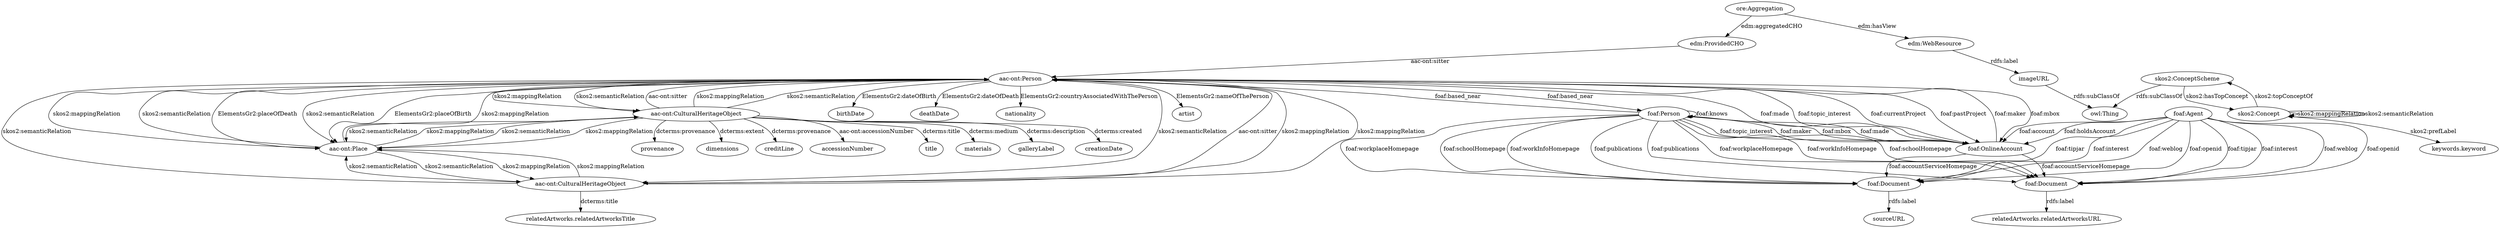digraph {
  birthDate [type=attribute_name,label=birthDate]
  "aac-ont:Person1" [type=class_uri,label="aac-ont:Person"]
  title [type=attribute_name,label=title]
  "aac-ont:CulturalHeritageObject1" [type=class_uri,label="aac-ont:CulturalHeritageObject"]
  deathDate [type=attribute_name,label=deathDate]
  materials [type=attribute_name,label=materials]
  "keywords.keyword" [type=attribute_name,label="keywords.keyword"]
  "skos2:Concept1" [type=class_uri,label="skos2:Concept"]
  nationality [type=attribute_name,label=nationality]
  sourceURL [type=attribute_name,label=sourceURL]
  "foaf:Document2" [type=class_uri,label="foaf:Document"]
  galleryLabel [type=attribute_name,label=galleryLabel]
  creationDate [type=attribute_name,label=creationDate]
  "relatedArtworks.relatedArtworksURL" [type=attribute_name,label="relatedArtworks.relatedArtworksURL"]
  "foaf:Document1" [type=class_uri,label="foaf:Document"]
  artist [type=attribute_name,label=artist]
  provenance [type=attribute_name,label=provenance]
  dimensions [type=attribute_name,label=dimensions]
  creditLine [type=attribute_name,label=creditLine]
  "relatedArtworks.relatedArtworksTitle" [type=attribute_name,label="relatedArtworks.relatedArtworksTitle"]
  "aac-ont:CulturalHeritageObject2" [type=class_uri,label="aac-ont:CulturalHeritageObject"]
  accessionNumber [type=attribute_name,label=accessionNumber]
  imageURL [type=attribute_name,label=imageURL]
  "edm:WebResource1" [type=class_uri,label="edm:WebResource"]
  "aac-ont:Place" [type=class_uri,label="aac-ont:Place"]
  "edm:ProvidedCHO" [type=class_uri,label="edm:ProvidedCHO"]
  "skos2:ConceptScheme" [type=class_uri,label="skos2:ConceptScheme"]
  "foaf:Person" [type=class_uri,label="foaf:Person"]
  "foaf:Agent" [type=class_uri,label="foaf:Agent"]
  "foaf:OnlineAccount" [type=class_uri,label="foaf:OnlineAccount"]
  "ore:Aggregation" [type=class_uri,label="ore:Aggregation"]
  "owl:Thing" [type=special,label="owl:Thing"]
  "aac-ont:Person1" -> birthDate [label="ElementsGr2:dateOfBirth",type=st_property_uri]
  "aac-ont:CulturalHeritageObject1" -> title [label="dcterms:title",type=st_property_uri]
  "aac-ont:Person1" -> deathDate [label="ElementsGr2:dateOfDeath",type=st_property_uri]
  "aac-ont:CulturalHeritageObject1" -> materials [label="dcterms:medium",type=st_property_uri]
  "skos2:Concept1" -> "keywords.keyword" [label="skos2:prefLabel",type=st_property_uri]
  "aac-ont:Person1" -> nationality [label="ElementsGr2:countryAssociatedWithThePerson",type=st_property_uri]
  "foaf:Document2" -> sourceURL [label="rdfs:label",type=st_property_uri]
  "aac-ont:CulturalHeritageObject1" -> galleryLabel [label="dcterms:description",type=st_property_uri]
  "aac-ont:CulturalHeritageObject1" -> creationDate [label="dcterms:created",type=st_property_uri]
  "foaf:Document1" -> "relatedArtworks.relatedArtworksURL" [label="rdfs:label",type=st_property_uri]
  "aac-ont:Person1" -> artist [label="ElementsGr2:nameOfThePerson",type=st_property_uri]
  "aac-ont:CulturalHeritageObject1" -> provenance [label="dcterms:provenance",type=st_property_uri]
  "aac-ont:CulturalHeritageObject1" -> dimensions [label="dcterms:extent",type=st_property_uri]
  "aac-ont:CulturalHeritageObject1" -> creditLine [label="dcterms:provenance",type=st_property_uri]
  "aac-ont:CulturalHeritageObject2" -> "relatedArtworks.relatedArtworksTitle" [label="dcterms:title",type=st_property_uri]
  "aac-ont:CulturalHeritageObject1" -> accessionNumber [label="aac-ont:accessionNumber",type=st_property_uri]
  "edm:WebResource1" -> imageURL [label="rdfs:label",type=st_property_uri]
  "aac-ont:CulturalHeritageObject1" -> "aac-ont:Person1" [label="aac-ont:sitter",type=direct_property_uri]
  "aac-ont:CulturalHeritageObject2" -> "aac-ont:Person1" [label="aac-ont:sitter",type=direct_property_uri]
  "aac-ont:Person1" -> "aac-ont:Place" [label="ElementsGr2:placeOfBirth",type=direct_property_uri]
  "aac-ont:Person1" -> "aac-ont:Place" [label="ElementsGr2:placeOfDeath",type=direct_property_uri]
  "edm:ProvidedCHO" -> "aac-ont:Person1" [label="aac-ont:sitter",type=direct_property_uri]
  "skos2:Concept1" -> "skos2:Concept1" [label="skos2:mappingRelation",type=direct_property_uri]
  "skos2:Concept1" -> "skos2:Concept1" [label="skos2:semanticRelation",type=direct_property_uri]
  "skos2:Concept1" -> "skos2:ConceptScheme" [label="skos2:topConceptOf",type=direct_property_uri]
  "skos2:ConceptScheme" -> "skos2:Concept1" [label="skos2:hasTopConcept",type=direct_property_uri]
  "foaf:Person" -> "foaf:Document2" [label="foaf:workplaceHomepage",type=direct_property_uri]
  "foaf:Person" -> "foaf:Document1" [label="foaf:workplaceHomepage",type=direct_property_uri]
  "foaf:Person" -> "foaf:Document2" [label="foaf:workInfoHomepage",type=direct_property_uri]
  "foaf:Person" -> "foaf:Document1" [label="foaf:workInfoHomepage",type=direct_property_uri]
  "foaf:Person" -> "foaf:Document2" [label="foaf:schoolHomepage",type=direct_property_uri]
  "foaf:Person" -> "foaf:Document1" [label="foaf:schoolHomepage",type=direct_property_uri]
  "foaf:Person" -> "foaf:Document2" [label="foaf:publications",type=direct_property_uri]
  "foaf:Person" -> "foaf:Document1" [label="foaf:publications",type=direct_property_uri]
  "foaf:Agent" -> "foaf:Document2" [label="foaf:weblog",type=direct_property_uri]
  "foaf:Agent" -> "foaf:Document1" [label="foaf:weblog",type=direct_property_uri]
  "foaf:Agent" -> "foaf:Document2" [label="foaf:openid",type=direct_property_uri]
  "foaf:Agent" -> "foaf:Document1" [label="foaf:openid",type=direct_property_uri]
  "foaf:Agent" -> "foaf:Document2" [label="foaf:tipjar",type=direct_property_uri]
  "foaf:Agent" -> "foaf:Document1" [label="foaf:tipjar",type=direct_property_uri]
  "foaf:Agent" -> "foaf:Document2" [label="foaf:interest",type=direct_property_uri]
  "foaf:Agent" -> "foaf:Document1" [label="foaf:interest",type=direct_property_uri]
  "foaf:OnlineAccount" -> "foaf:Document2" [label="foaf:accountServiceHomepage",type=direct_property_uri]
  "foaf:OnlineAccount" -> "foaf:Document1" [label="foaf:accountServiceHomepage",type=direct_property_uri]
  "ore:Aggregation" -> "edm:WebResource1" [label="edm:hasView",type=direct_property_uri]
  "ore:Aggregation" -> "edm:ProvidedCHO" [label="edm:aggregatedCHO",type=direct_property_uri]
  "foaf:Person" -> "foaf:Person" [label="foaf:knows",type=direct_property_uri]
  "foaf:Agent" -> "foaf:OnlineAccount" [label="foaf:account",type=direct_property_uri]
  "foaf:Agent" -> "foaf:OnlineAccount" [label="foaf:holdsAccount",type=direct_property_uri]
  "aac-ont:Person1" -> "aac-ont:CulturalHeritageObject1" [label="skos2:mappingRelation",type=inherited]
  "aac-ont:Person1" -> "aac-ont:CulturalHeritageObject2" [label="skos2:mappingRelation",type=inherited]
  "aac-ont:Person1" -> "aac-ont:CulturalHeritageObject1" [label="skos2:semanticRelation",type=inherited]
  "aac-ont:Person1" -> "aac-ont:CulturalHeritageObject2" [label="skos2:semanticRelation",type=inherited]
  "aac-ont:Person1" -> "aac-ont:Place" [label="skos2:mappingRelation",type=inherited]
  "aac-ont:Person1" -> "aac-ont:Place" [label="skos2:semanticRelation",type=inherited]
  "aac-ont:Person1" -> "foaf:Person" [label="foaf:based_near",type=inherited]
  "aac-ont:Person1" -> "foaf:OnlineAccount" [label="foaf:currentProject",type=inherited]
  "aac-ont:Person1" -> "foaf:OnlineAccount" [label="foaf:pastProject",type=inherited]
  "aac-ont:Person1" -> "foaf:OnlineAccount" [label="foaf:mbox",type=inherited]
  "aac-ont:Person1" -> "foaf:OnlineAccount" [label="foaf:made",type=inherited]
  "aac-ont:Person1" -> "foaf:OnlineAccount" [label="foaf:topic_interest",type=inherited]
  "aac-ont:CulturalHeritageObject1" -> "aac-ont:Person1" [label="skos2:mappingRelation",type=inherited]
  "aac-ont:CulturalHeritageObject2" -> "aac-ont:Person1" [label="skos2:mappingRelation",type=inherited]
  "aac-ont:CulturalHeritageObject1" -> "aac-ont:Person1" [label="skos2:semanticRelation",type=inherited]
  "aac-ont:CulturalHeritageObject2" -> "aac-ont:Person1" [label="skos2:semanticRelation",type=inherited]
  "aac-ont:CulturalHeritageObject1" -> "aac-ont:Place" [label="skos2:mappingRelation",type=inherited]
  "aac-ont:CulturalHeritageObject2" -> "aac-ont:Place" [label="skos2:mappingRelation",type=inherited]
  "aac-ont:CulturalHeritageObject1" -> "aac-ont:Place" [label="skos2:semanticRelation",type=inherited]
  "aac-ont:CulturalHeritageObject2" -> "aac-ont:Place" [label="skos2:semanticRelation",type=inherited]
  "aac-ont:Place" -> "aac-ont:Person1" [label="skos2:mappingRelation",type=inherited]
  "aac-ont:Place" -> "aac-ont:Person1" [label="skos2:semanticRelation",type=inherited]
  "aac-ont:Place" -> "aac-ont:CulturalHeritageObject1" [label="skos2:mappingRelation",type=inherited]
  "aac-ont:Place" -> "aac-ont:CulturalHeritageObject2" [label="skos2:mappingRelation",type=inherited]
  "aac-ont:Place" -> "aac-ont:CulturalHeritageObject1" [label="skos2:semanticRelation",type=inherited]
  "aac-ont:Place" -> "aac-ont:CulturalHeritageObject2" [label="skos2:semanticRelation",type=inherited]
  "foaf:Person" -> "aac-ont:Person1" [label="foaf:based_near",type=inherited]
  "foaf:Person" -> "foaf:OnlineAccount" [label="foaf:mbox",type=inherited]
  "foaf:Person" -> "foaf:OnlineAccount" [label="foaf:made",type=inherited]
  "foaf:Person" -> "foaf:OnlineAccount" [label="foaf:topic_interest",type=inherited]
  "foaf:OnlineAccount" -> "aac-ont:Person1" [label="foaf:maker",type=inherited]
  "foaf:OnlineAccount" -> "foaf:Person" [label="foaf:maker",type=inherited]
  imageURL -> "owl:Thing" [label="rdfs:subClassOf",type=inherited]
  "skos2:ConceptScheme" -> "owl:Thing" [label="rdfs:subClassOf",type=inherited]
}
